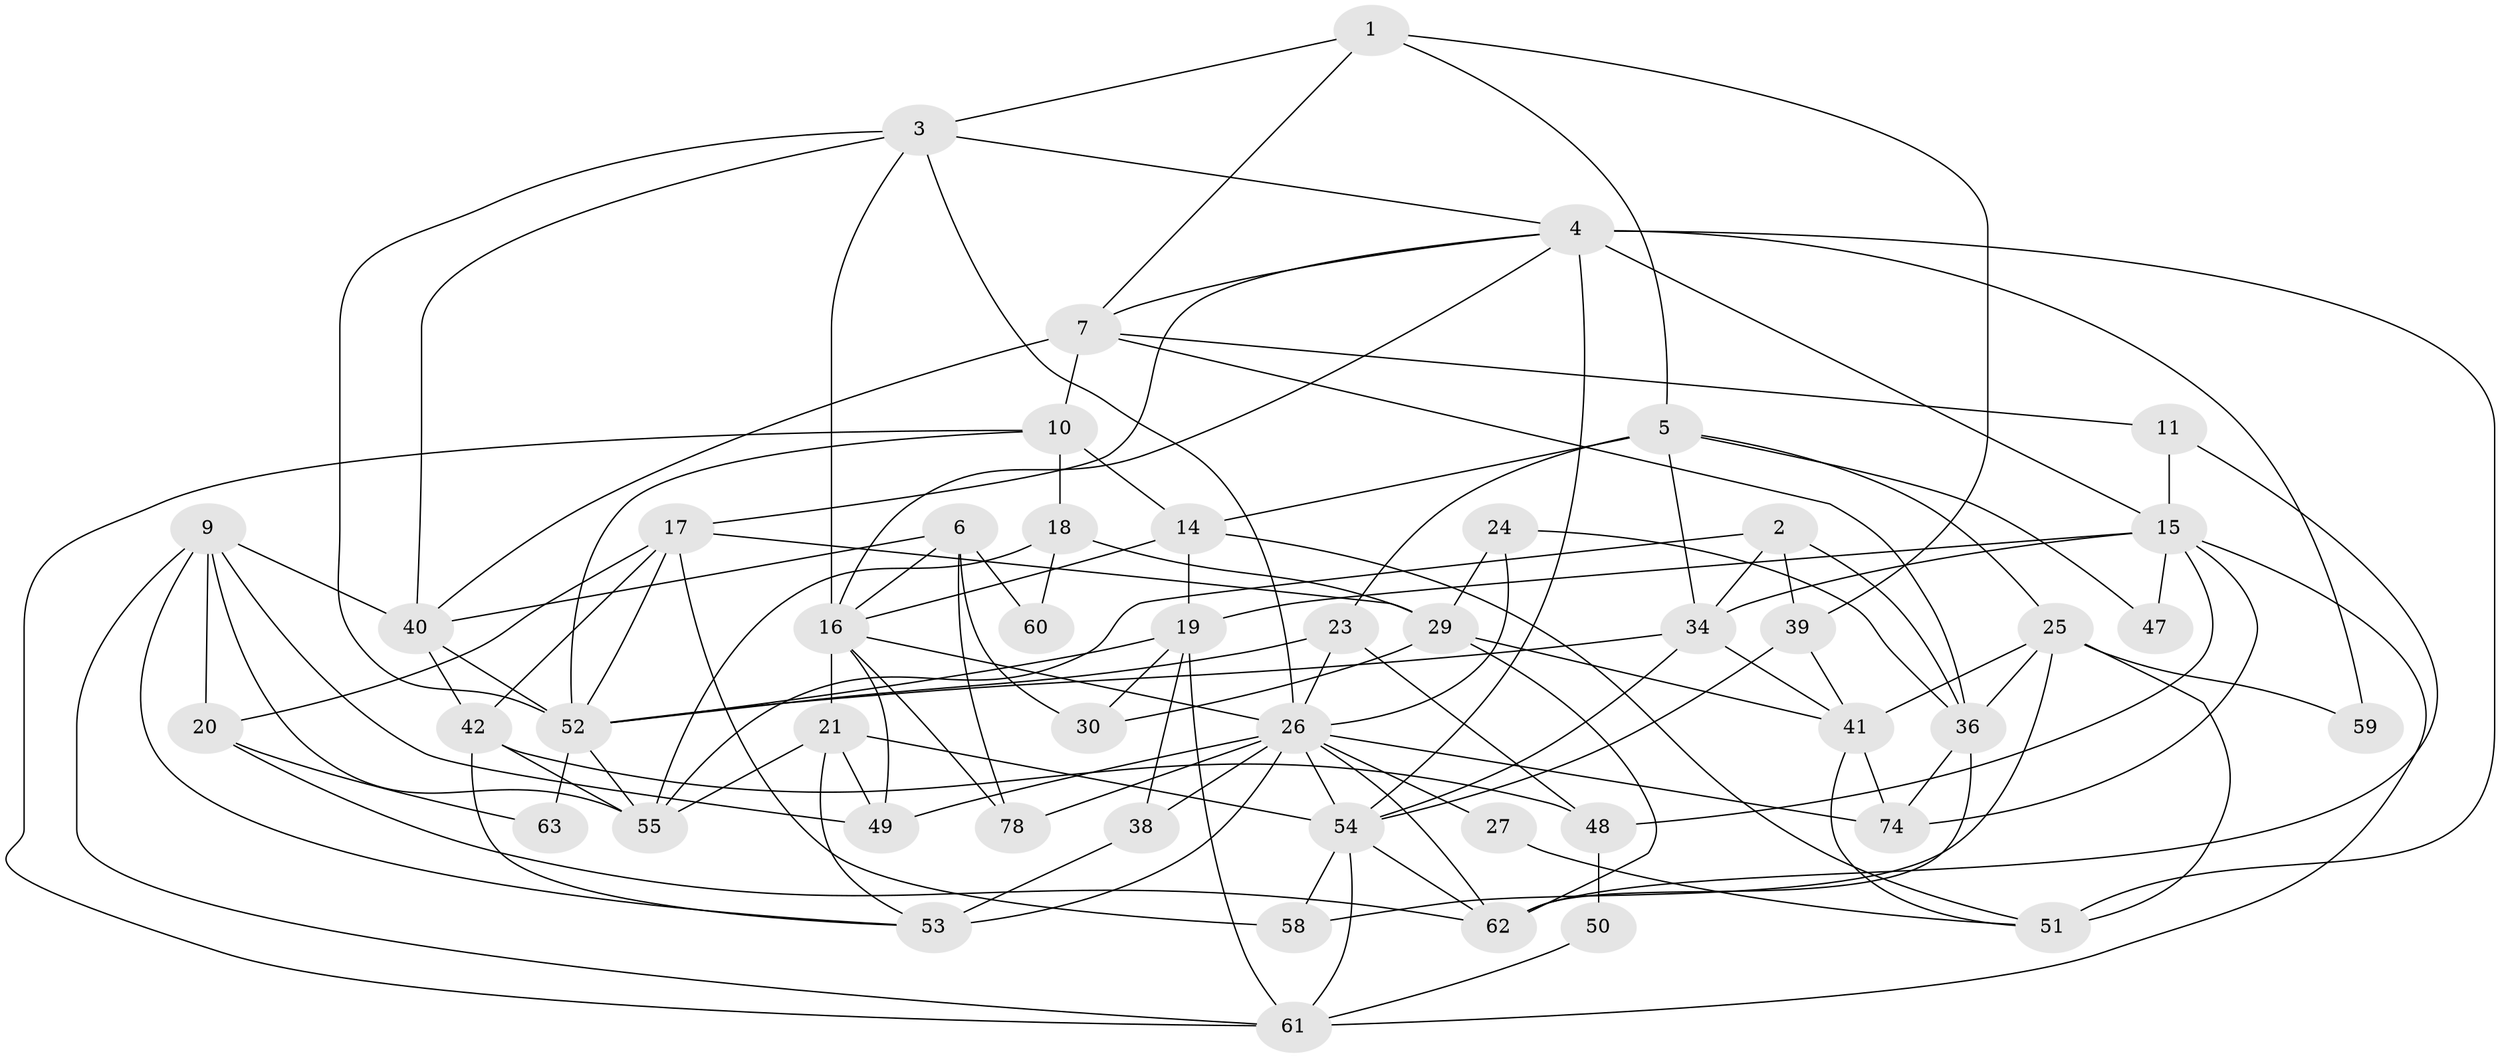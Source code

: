 // Generated by graph-tools (version 1.1) at 2025/23/03/03/25 07:23:57]
// undirected, 49 vertices, 122 edges
graph export_dot {
graph [start="1"]
  node [color=gray90,style=filled];
  1 [super="+67"];
  2 [super="+32"];
  3 [super="+8"];
  4 [super="+12"];
  5 [super="+64"];
  6 [super="+13"];
  7 [super="+77"];
  9 [super="+43"];
  10 [super="+35"];
  11;
  14;
  15 [super="+44"];
  16 [super="+31"];
  17 [super="+83"];
  18 [super="+66"];
  19 [super="+45"];
  20 [super="+28"];
  21 [super="+22"];
  23;
  24 [super="+82"];
  25 [super="+33"];
  26 [super="+37"];
  27;
  29 [super="+69"];
  30;
  34 [super="+65"];
  36 [super="+56"];
  38;
  39;
  40 [super="+80"];
  41 [super="+46"];
  42 [super="+81"];
  47;
  48 [super="+73"];
  49;
  50 [super="+57"];
  51 [super="+79"];
  52 [super="+76"];
  53;
  54 [super="+68"];
  55 [super="+70"];
  58;
  59 [super="+72"];
  60;
  61 [super="+75"];
  62 [super="+71"];
  63;
  74;
  78;
  1 -- 7;
  1 -- 39;
  1 -- 5;
  1 -- 3;
  2 -- 55;
  2 -- 36;
  2 -- 39;
  2 -- 34;
  3 -- 16;
  3 -- 52;
  3 -- 4;
  3 -- 26;
  3 -- 40;
  4 -- 54;
  4 -- 51 [weight=2];
  4 -- 59;
  4 -- 17;
  4 -- 15;
  4 -- 16;
  4 -- 7;
  5 -- 47;
  5 -- 14;
  5 -- 23;
  5 -- 25;
  5 -- 34;
  6 -- 16;
  6 -- 78;
  6 -- 30;
  6 -- 40 [weight=2];
  6 -- 60 [weight=2];
  7 -- 11;
  7 -- 10;
  7 -- 36;
  7 -- 40;
  9 -- 49;
  9 -- 20;
  9 -- 61;
  9 -- 40;
  9 -- 53;
  9 -- 55;
  10 -- 52;
  10 -- 18;
  10 -- 61;
  10 -- 14;
  11 -- 15;
  11 -- 62;
  14 -- 16;
  14 -- 51;
  14 -- 19;
  15 -- 47;
  15 -- 61;
  15 -- 34;
  15 -- 74;
  15 -- 48;
  15 -- 19;
  16 -- 21;
  16 -- 78;
  16 -- 49;
  16 -- 26;
  17 -- 29;
  17 -- 20;
  17 -- 42;
  17 -- 58;
  17 -- 52;
  18 -- 60;
  18 -- 29;
  18 -- 55;
  19 -- 38;
  19 -- 30;
  19 -- 52;
  19 -- 61;
  20 -- 63;
  20 -- 62;
  21 -- 53;
  21 -- 55;
  21 -- 49;
  21 -- 54;
  23 -- 26;
  23 -- 52;
  23 -- 48;
  24 -- 26;
  24 -- 29;
  24 -- 36;
  25 -- 58;
  25 -- 36 [weight=2];
  25 -- 41;
  25 -- 51;
  25 -- 59;
  26 -- 62;
  26 -- 38;
  26 -- 49;
  26 -- 53 [weight=2];
  26 -- 74;
  26 -- 54;
  26 -- 27;
  26 -- 78;
  27 -- 51;
  29 -- 30;
  29 -- 41;
  29 -- 62;
  34 -- 52;
  34 -- 54;
  34 -- 41;
  36 -- 74;
  36 -- 62 [weight=2];
  38 -- 53;
  39 -- 54;
  39 -- 41;
  40 -- 52;
  40 -- 42;
  41 -- 74;
  41 -- 51;
  42 -- 53;
  42 -- 48;
  42 -- 55;
  48 -- 50 [weight=2];
  50 -- 61;
  52 -- 63;
  52 -- 55;
  54 -- 58;
  54 -- 62;
  54 -- 61;
}
